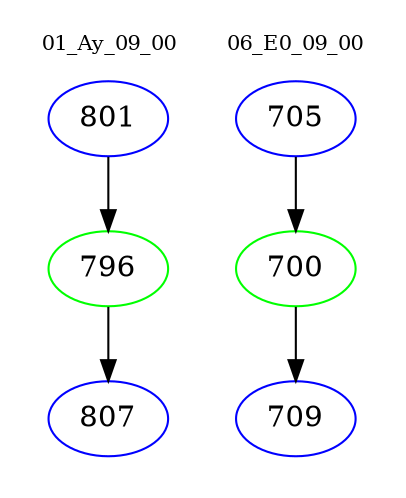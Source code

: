 digraph{
subgraph cluster_0 {
color = white
label = "01_Ay_09_00";
fontsize=10;
T0_801 [label="801", color="blue"]
T0_801 -> T0_796 [color="black"]
T0_796 [label="796", color="green"]
T0_796 -> T0_807 [color="black"]
T0_807 [label="807", color="blue"]
}
subgraph cluster_1 {
color = white
label = "06_E0_09_00";
fontsize=10;
T1_705 [label="705", color="blue"]
T1_705 -> T1_700 [color="black"]
T1_700 [label="700", color="green"]
T1_700 -> T1_709 [color="black"]
T1_709 [label="709", color="blue"]
}
}
